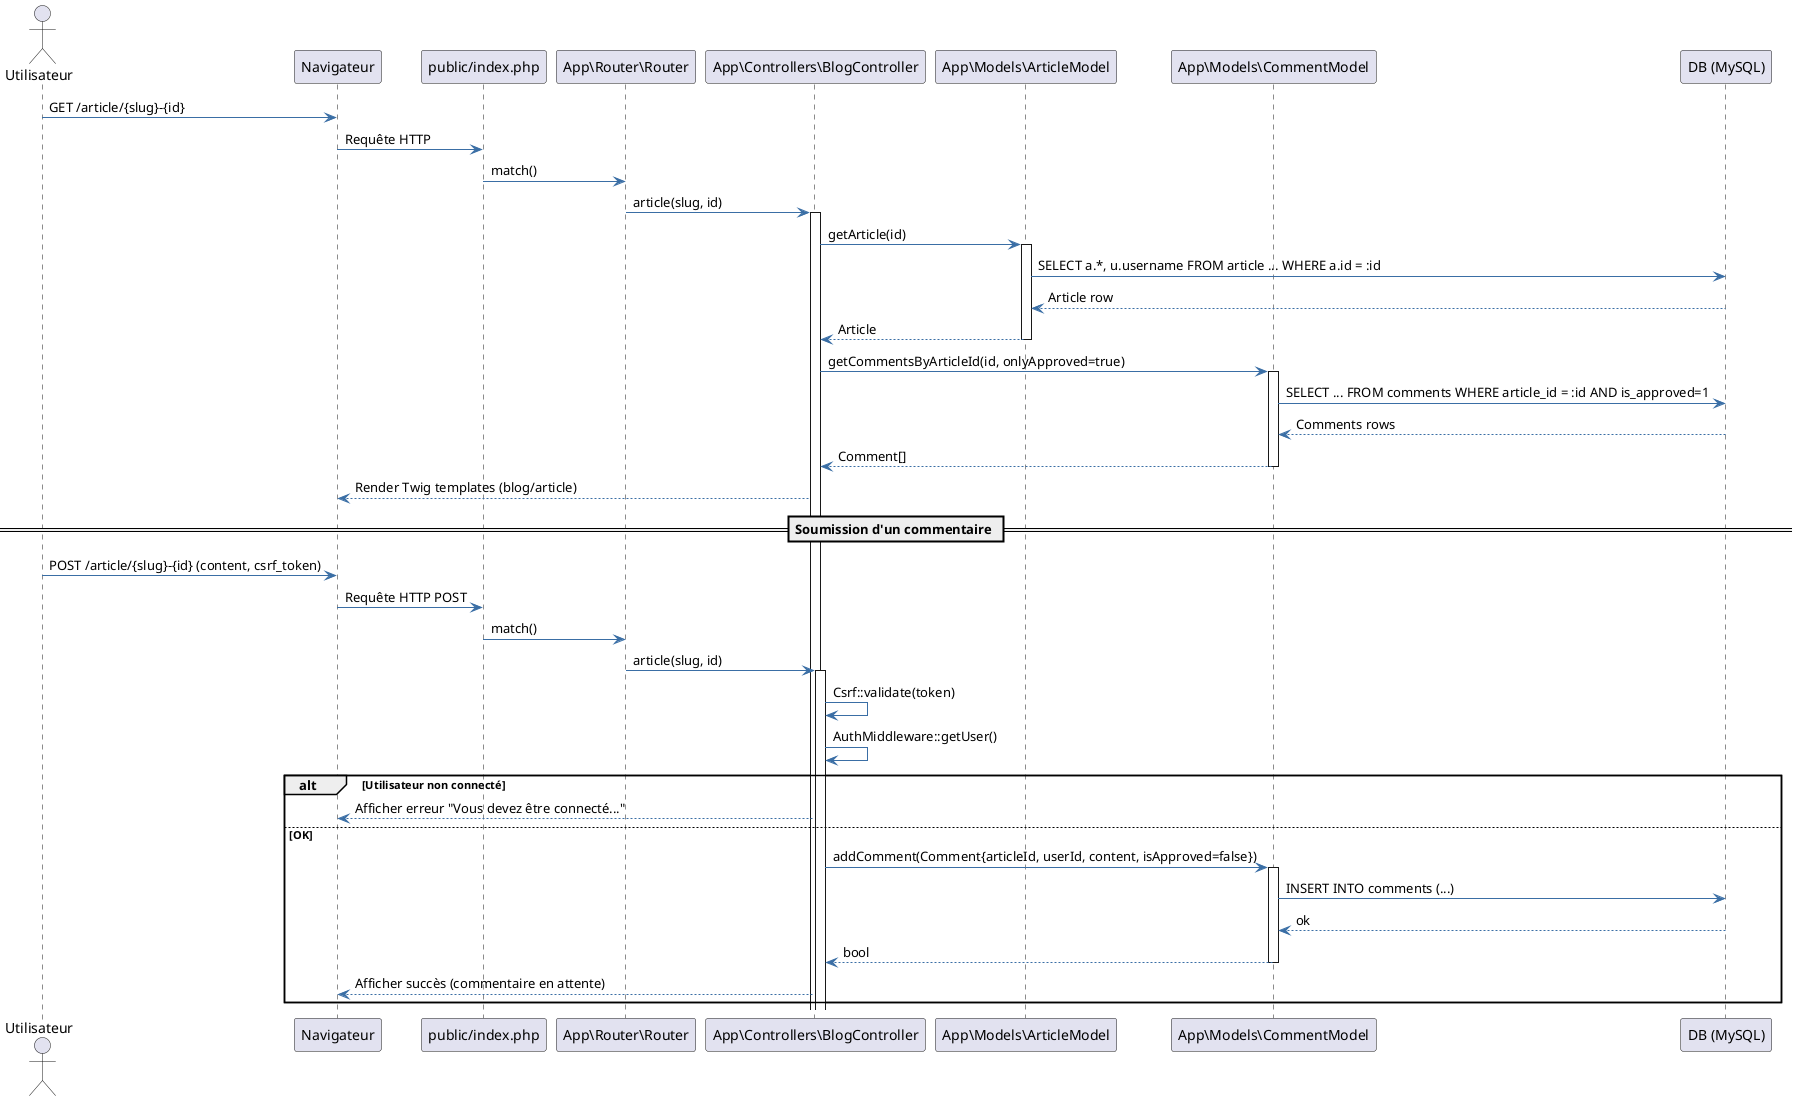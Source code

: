 @startuml
' Diagramme de séquence – Lire un article et publier un commentaire

skinparam shadowing false
skinparam ArrowColor #3A6EA5
skinparam lifelineBorderColor #3A6EA5
skinparam lifelineBackgroundColor #EEF5FF

actor "Utilisateur" as U
participant "Navigateur" as Browser
participant "public/index.php" as Front
participant "App\\Router\\Router" as R
participant "App\\Controllers\\BlogController" as C
participant "App\\Models\\ArticleModel" as AM
participant "App\\Models\\CommentModel" as CM
participant "DB (MySQL)" as DB

U -> Browser: GET /article/{slug}-{id}
Browser -> Front: Requête HTTP
Front -> R: match()
R -> C: article(slug, id)
activate C
C -> AM: getArticle(id)
activate AM
AM -> DB: SELECT a.*, u.username FROM article ... WHERE a.id = :id
DB --> AM: Article row
AM --> C: Article
deactivate AM
C -> CM: getCommentsByArticleId(id, onlyApproved=true)
activate CM
CM -> DB: SELECT ... FROM comments WHERE article_id = :id AND is_approved=1
DB --> CM: Comments rows
CM --> C: Comment[]
deactivate CM
C --> Browser: Render Twig templates (blog/article)

== Soumission d'un commentaire ==
U -> Browser: POST /article/{slug}-{id} (content, csrf_token)
Browser -> Front: Requête HTTP POST
Front -> R: match()
R -> C: article(slug, id)
activate C
C -> C: Csrf::validate(token)
C -> C: AuthMiddleware::getUser()
alt Utilisateur non connecté
  C --> Browser: Afficher erreur "Vous devez être connecté..."
else OK
  C -> CM: addComment(Comment{articleId, userId, content, isApproved=false})
  activate CM
  CM -> DB: INSERT INTO comments (...)
  DB --> CM: ok
  CM --> C: bool
  deactivate CM
  C --> Browser: Afficher succès (commentaire en attente)
end

@enduml